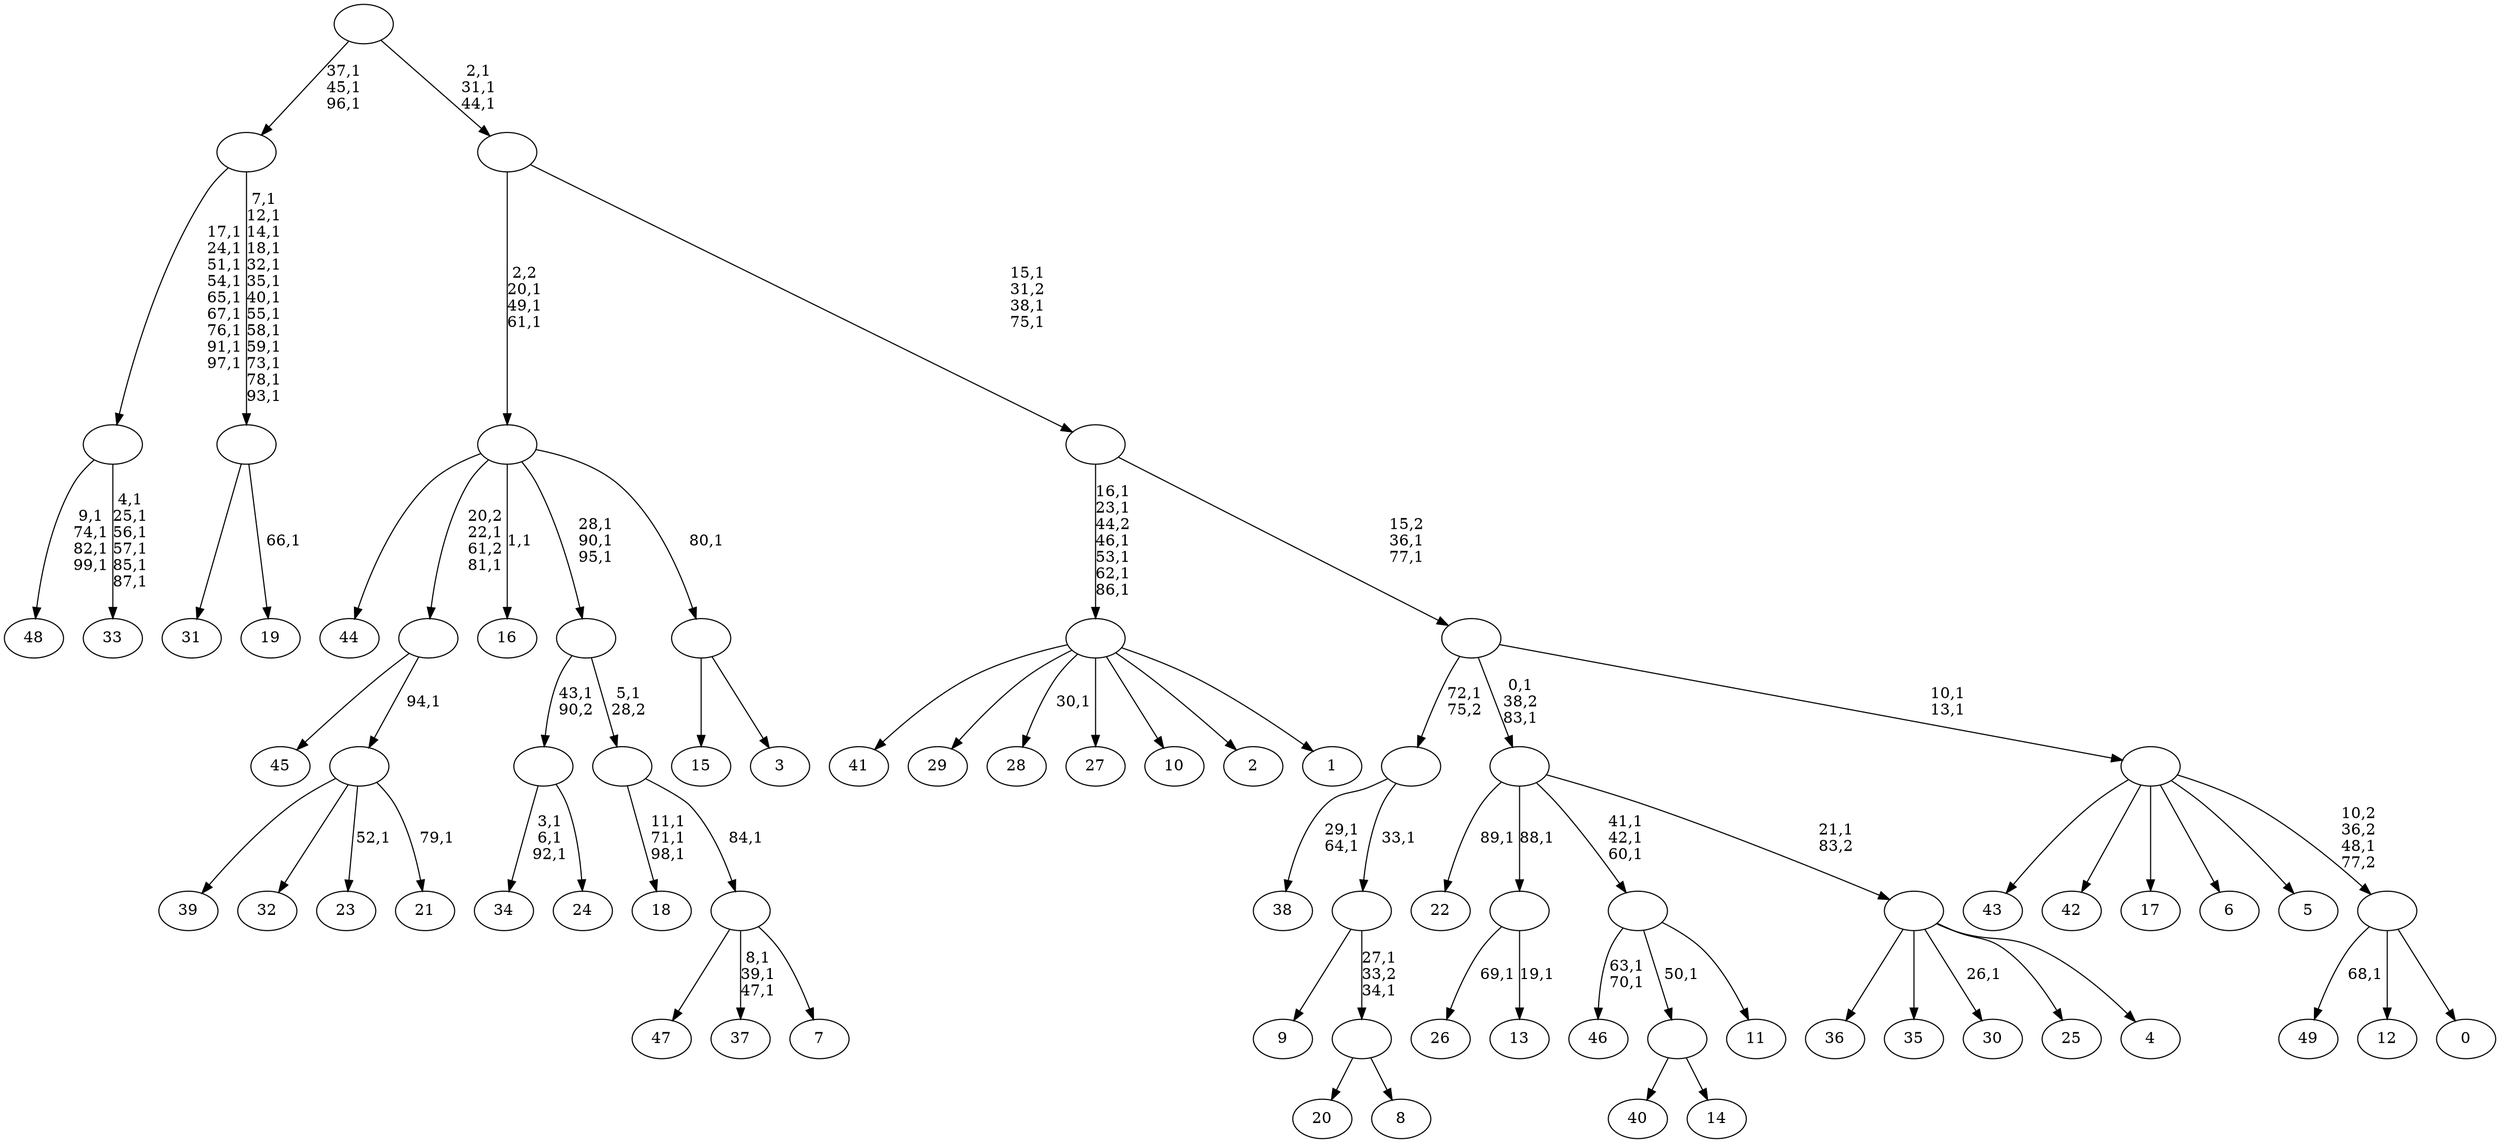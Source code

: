 digraph T {
	150 [label="49"]
	148 [label="48"]
	143 [label="47"]
	142 [label="46"]
	139 [label="45"]
	138 [label="44"]
	137 [label="43"]
	136 [label="42"]
	135 [label="41"]
	134 [label="40"]
	133 [label="39"]
	132 [label="38"]
	129 [label="37"]
	125 [label="36"]
	124 [label="35"]
	123 [label="34"]
	119 [label="33"]
	112 [label=""]
	103 [label="32"]
	102 [label="31"]
	101 [label="30"]
	99 [label="29"]
	98 [label="28"]
	96 [label="27"]
	95 [label="26"]
	93 [label="25"]
	92 [label="24"]
	91 [label=""]
	90 [label="23"]
	88 [label="22"]
	86 [label="21"]
	84 [label=""]
	83 [label=""]
	81 [label="20"]
	80 [label="19"]
	78 [label=""]
	65 [label=""]
	62 [label="18"]
	58 [label="17"]
	57 [label="16"]
	55 [label="15"]
	54 [label="14"]
	53 [label=""]
	52 [label="13"]
	50 [label=""]
	49 [label="12"]
	48 [label="11"]
	47 [label=""]
	44 [label="10"]
	43 [label="9"]
	42 [label="8"]
	41 [label=""]
	39 [label=""]
	38 [label=""]
	37 [label="7"]
	36 [label=""]
	35 [label=""]
	34 [label=""]
	31 [label="6"]
	30 [label="5"]
	29 [label="4"]
	28 [label=""]
	27 [label=""]
	25 [label="3"]
	24 [label=""]
	23 [label=""]
	20 [label="2"]
	19 [label="1"]
	18 [label=""]
	12 [label="0"]
	11 [label=""]
	10 [label=""]
	8 [label=""]
	6 [label=""]
	3 [label=""]
	0 [label=""]
	112 -> 119 [label="4,1\n25,1\n56,1\n57,1\n85,1\n87,1"]
	112 -> 148 [label="9,1\n74,1\n82,1\n99,1"]
	91 -> 123 [label="3,1\n6,1\n92,1"]
	91 -> 92 [label=""]
	84 -> 86 [label="79,1"]
	84 -> 90 [label="52,1"]
	84 -> 133 [label=""]
	84 -> 103 [label=""]
	83 -> 139 [label=""]
	83 -> 84 [label="94,1"]
	78 -> 80 [label="66,1"]
	78 -> 102 [label=""]
	65 -> 78 [label="7,1\n12,1\n14,1\n18,1\n32,1\n35,1\n40,1\n55,1\n58,1\n59,1\n73,1\n78,1\n93,1"]
	65 -> 112 [label="17,1\n24,1\n51,1\n54,1\n65,1\n67,1\n76,1\n91,1\n97,1"]
	53 -> 134 [label=""]
	53 -> 54 [label=""]
	50 -> 52 [label="19,1"]
	50 -> 95 [label="69,1"]
	47 -> 142 [label="63,1\n70,1"]
	47 -> 53 [label="50,1"]
	47 -> 48 [label=""]
	41 -> 81 [label=""]
	41 -> 42 [label=""]
	39 -> 41 [label="27,1\n33,2\n34,1"]
	39 -> 43 [label=""]
	38 -> 132 [label="29,1\n64,1"]
	38 -> 39 [label="33,1"]
	36 -> 129 [label="8,1\n39,1\n47,1"]
	36 -> 143 [label=""]
	36 -> 37 [label=""]
	35 -> 62 [label="11,1\n71,1\n98,1"]
	35 -> 36 [label="84,1"]
	34 -> 91 [label="43,1\n90,2"]
	34 -> 35 [label="5,1\n28,2"]
	28 -> 101 [label="26,1"]
	28 -> 125 [label=""]
	28 -> 124 [label=""]
	28 -> 93 [label=""]
	28 -> 29 [label=""]
	27 -> 47 [label="41,1\n42,1\n60,1"]
	27 -> 88 [label="89,1"]
	27 -> 50 [label="88,1"]
	27 -> 28 [label="21,1\n83,2"]
	24 -> 55 [label=""]
	24 -> 25 [label=""]
	23 -> 34 [label="28,1\n90,1\n95,1"]
	23 -> 57 [label="1,1"]
	23 -> 83 [label="20,2\n22,1\n61,2\n81,1"]
	23 -> 138 [label=""]
	23 -> 24 [label="80,1"]
	18 -> 98 [label="30,1"]
	18 -> 135 [label=""]
	18 -> 99 [label=""]
	18 -> 96 [label=""]
	18 -> 44 [label=""]
	18 -> 20 [label=""]
	18 -> 19 [label=""]
	11 -> 150 [label="68,1"]
	11 -> 49 [label=""]
	11 -> 12 [label=""]
	10 -> 137 [label=""]
	10 -> 136 [label=""]
	10 -> 58 [label=""]
	10 -> 31 [label=""]
	10 -> 30 [label=""]
	10 -> 11 [label="10,2\n36,2\n48,1\n77,2"]
	8 -> 10 [label="10,1\n13,1"]
	8 -> 27 [label="0,1\n38,2\n83,1"]
	8 -> 38 [label="72,1\n75,2"]
	6 -> 8 [label="15,2\n36,1\n77,1"]
	6 -> 18 [label="16,1\n23,1\n44,2\n46,1\n53,1\n62,1\n86,1"]
	3 -> 6 [label="15,1\n31,2\n38,1\n75,1"]
	3 -> 23 [label="2,2\n20,1\n49,1\n61,1"]
	0 -> 3 [label="2,1\n31,1\n44,1"]
	0 -> 65 [label="37,1\n45,1\n96,1"]
}
